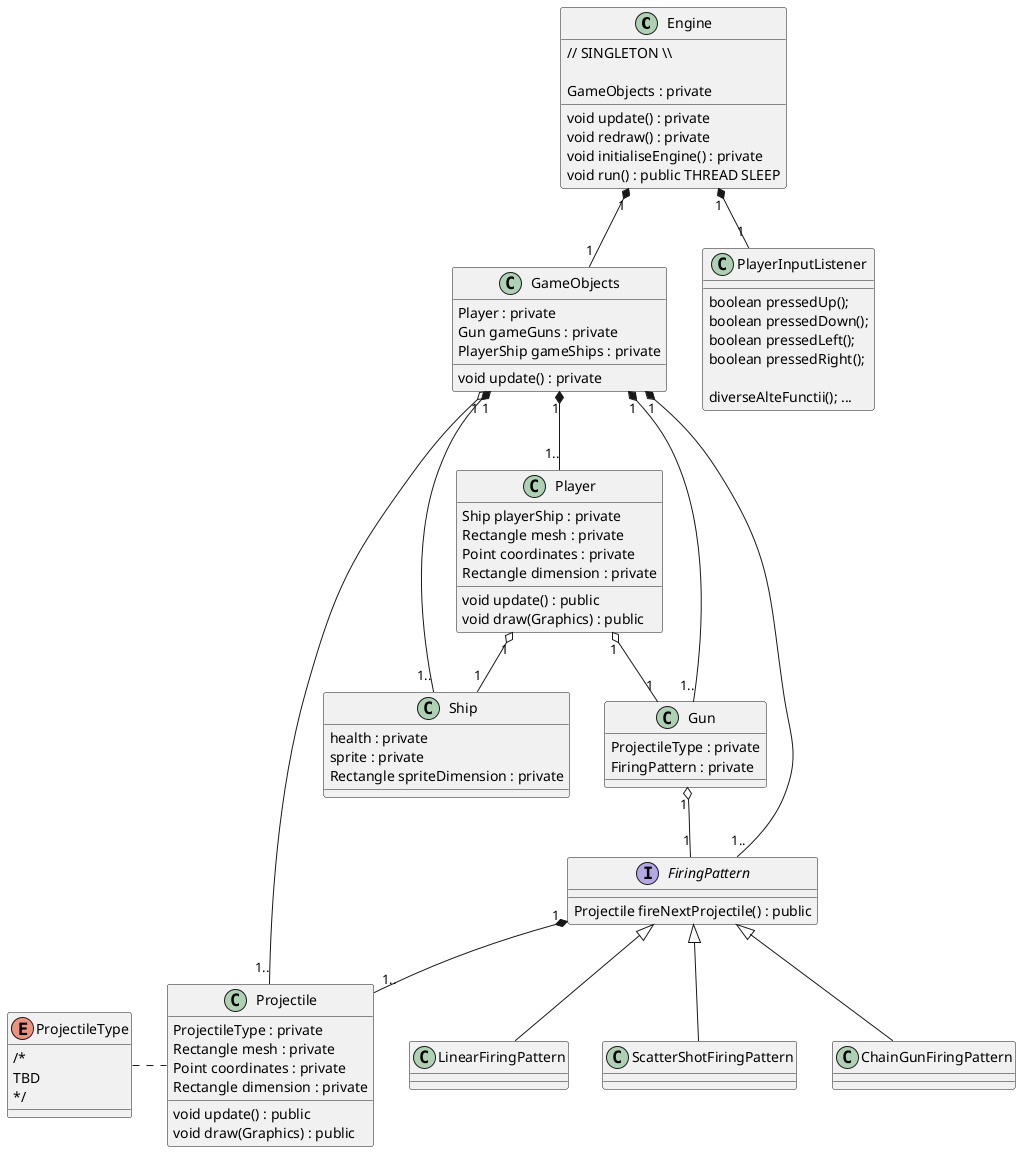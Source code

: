 @startuml

class Engine{

    // SINGLETON \\\\

    GameObjects : private

    void update() : private
    void redraw() : private
    void initialiseEngine() : private
    void run() : public THREAD SLEEP
}

class GameObjects{
    Player : private
    Gun gameGuns : private
    PlayerShip gameShips : private

    void update() : private
}

class Player{
    Ship playerShip : private
    Rectangle mesh : private
    Point coordinates : private
    Rectangle dimension : private

    void update() : public
    void draw(Graphics) : public
}

class Ship{
    health : private
    sprite : private
    Rectangle spriteDimension : private
}

class Projectile{
    ProjectileType : private
    Rectangle mesh : private
    Point coordinates : private
    Rectangle dimension : private

    void update() : public
    void draw(Graphics) : public
}

enum ProjectileType{
    /*
        TBD
    */
}

interface FiringPattern{
    Projectile fireNextProjectile() : public
}


class Gun{
    ProjectileType : private
    FiringPattern : private
}

class LinearFiringPattern{

}

class ScatterShotFiringPattern{

}

class ChainGunFiringPattern{

}

class PlayerInputListener{
    boolean pressedUp();
    boolean pressedDown();
    boolean pressedLeft();
    boolean pressedRight();

    diverseAlteFunctii(); ...
}

Engine "1" *-- "1" PlayerInputListener

FiringPattern ^-- LinearFiringPattern
FiringPattern ^-- ScatterShotFiringPattern
FiringPattern ^-- ChainGunFiringPattern
FiringPattern "1" *-- "1.." Projectile

Engine "1" *-- "1" GameObjects

GameObjects "1" o-- "1.." Projectile
GameObjects "1" *-- "1.." FiringPattern
GameObjects "1" *-- "1.." Gun
GameObjects "1" *-- "1.." Player
GameObjects "1" *-- "1.." Ship

Gun "1" o-- "1" FiringPattern

Player "1" o-- "1" Ship
Player "1" o-- "1" Gun

ProjectileType . Projectile

@enduml